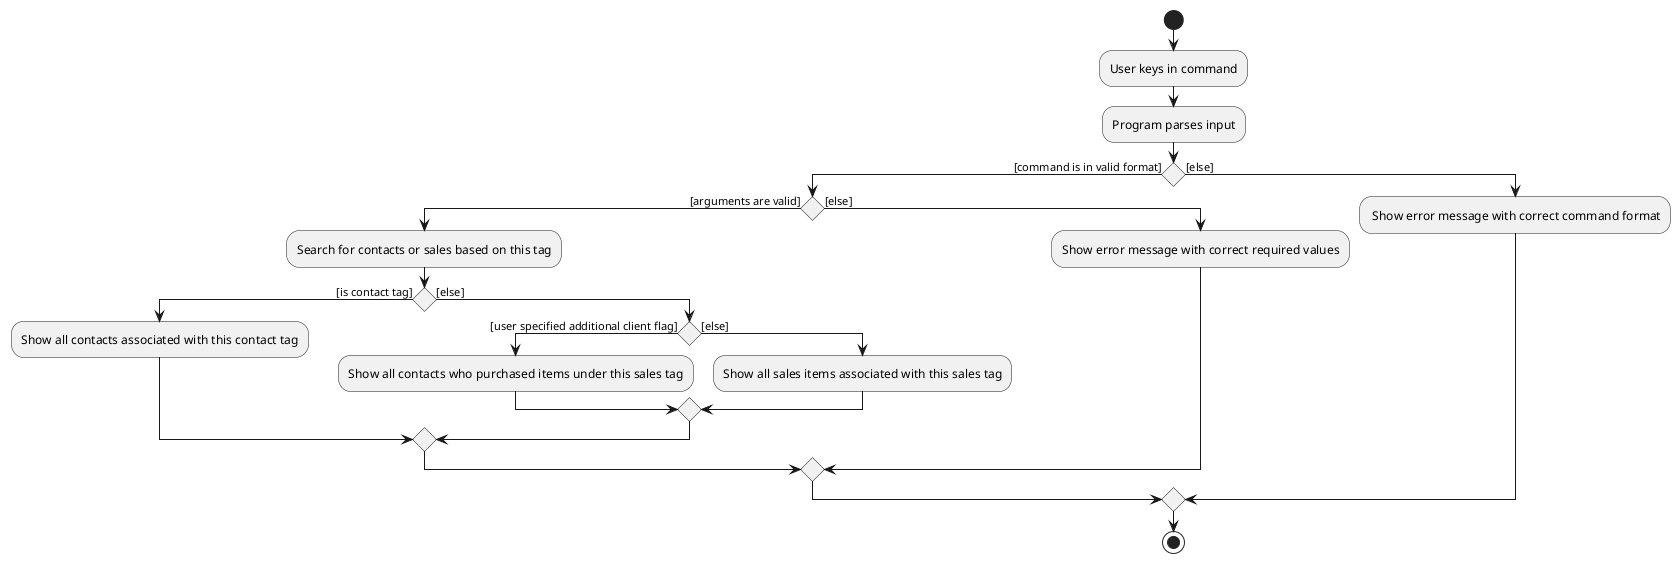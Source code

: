 @startuml
start
:User keys in command;

'Since the beta syntax does not support placing the condition outside the
'diamond we place it as the true branch instead.

:Program parses input;

if () then ([command is in valid format])
    if () then ([arguments are valid])
        :Search for contacts or sales based on this tag;
        if () then ([is contact tag])
            :Show all contacts associated with this contact tag;
        else ([else])
            if () then ([user specified additional client flag])
                :Show all contacts who purchased items under this sales tag;
            else ([else])
                :Show all sales items associated with this sales tag;
            endif
        endif
    else ([else])
        :Show error message with correct required values;
    endif
else ([else])
    : Show error message with correct command format;
endif

stop
@enduml
